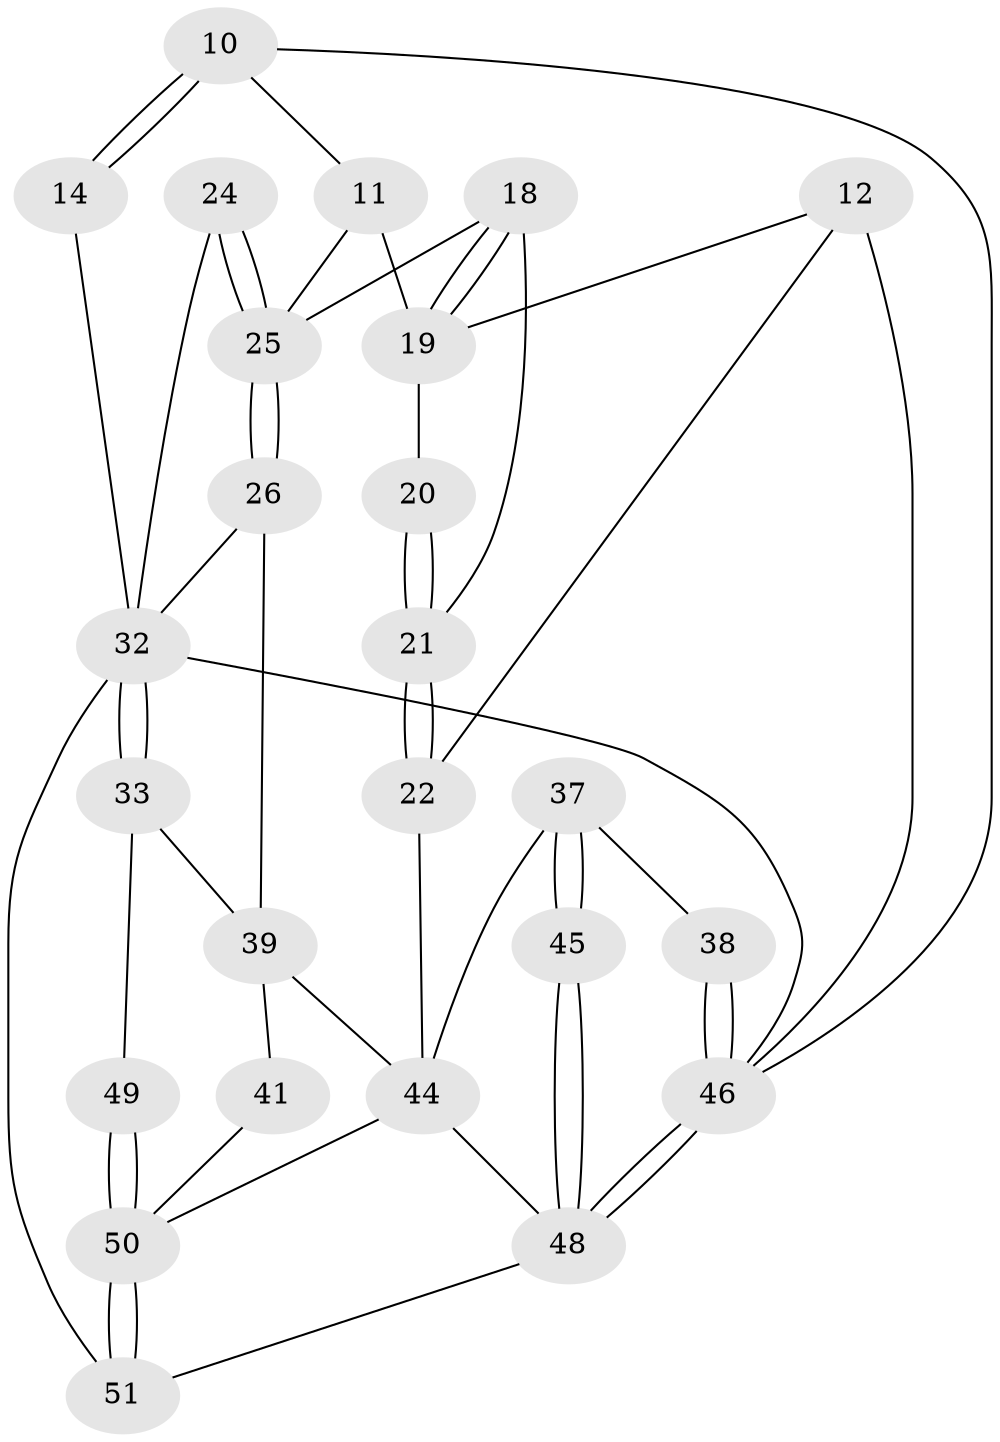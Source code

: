 // original degree distribution, {3: 0.0392156862745098, 4: 0.27450980392156865, 5: 0.47058823529411764, 6: 0.21568627450980393}
// Generated by graph-tools (version 1.1) at 2025/01/03/09/25 05:01:56]
// undirected, 25 vertices, 53 edges
graph export_dot {
graph [start="1"]
  node [color=gray90,style=filled];
  10 [pos="+0.8503255074077828+0.0937707920534311",super="+2"];
  11 [pos="+0.7151304825531103+0.21063468923219678",super="+5+6"];
  12 [pos="+0.1340775779651399+0.4168884549259633",super="+9"];
  14 [pos="+1+0.242258986954383"];
  18 [pos="+0.5299164122850966+0.35148668959016316"];
  19 [pos="+0.4968119973389865+0.30235977616950377",super="+8"];
  20 [pos="+0.31739548216608093+0.28179696861204834"];
  21 [pos="+0.2593349689300755+0.3443465313145093"];
  22 [pos="+0.14978772431053763+0.41786832397645585"];
  24 [pos="+0.72272503964587+0.25401419893810845"];
  25 [pos="+0.6293416475736504+0.4245959698990136",super="+17+15"];
  26 [pos="+0.6318676231248542+0.44316247642000384"];
  32 [pos="+1+0.9660876833585188",super="+30+31"];
  33 [pos="+0.8566762362253567+0.8385905144386231"];
  37 [pos="+0.0939525337545893+0.7271911221620356",super="+36"];
  38 [pos="+0+0.6037872043145796"];
  39 [pos="+0.42348606272865386+0.6374978689948638",super="+34"];
  41 [pos="+0.5027711102244217+0.7486189833723091"];
  44 [pos="+0.2944081625776652+0.8785857699188455",super="+40+35+29"];
  45 [pos="+0.1132612822963075+1"];
  46 [pos="+0+1",super="+4+13"];
  48 [pos="+0.1135224449232223+1",super="+47"];
  49 [pos="+0.5452374676072723+0.9087315431859452"];
  50 [pos="+0.4888159964607934+1",super="+43+42"];
  51 [pos="+0.4841535419929047+1"];
  10 -- 11 [weight=2];
  10 -- 14 [weight=2];
  10 -- 14;
  10 -- 46;
  11 -- 25 [weight=2];
  11 -- 19;
  12 -- 22;
  12 -- 46 [weight=2];
  12 -- 19;
  14 -- 32 [weight=2];
  18 -- 19;
  18 -- 19;
  18 -- 21;
  18 -- 25;
  19 -- 20 [weight=2];
  20 -- 21;
  20 -- 21;
  21 -- 22;
  21 -- 22;
  22 -- 44;
  24 -- 25 [weight=2];
  24 -- 25;
  24 -- 32;
  25 -- 26;
  25 -- 26;
  26 -- 39;
  26 -- 32;
  32 -- 33;
  32 -- 33;
  32 -- 46;
  32 -- 51;
  33 -- 49;
  33 -- 39;
  37 -- 38;
  37 -- 45 [weight=2];
  37 -- 45;
  37 -- 44;
  38 -- 46 [weight=2];
  38 -- 46;
  39 -- 41 [weight=2];
  39 -- 44 [weight=2];
  41 -- 50;
  44 -- 50;
  44 -- 48;
  45 -- 48;
  45 -- 48;
  46 -- 48;
  46 -- 48;
  48 -- 51;
  49 -- 50 [weight=2];
  49 -- 50;
  50 -- 51;
  50 -- 51;
}
